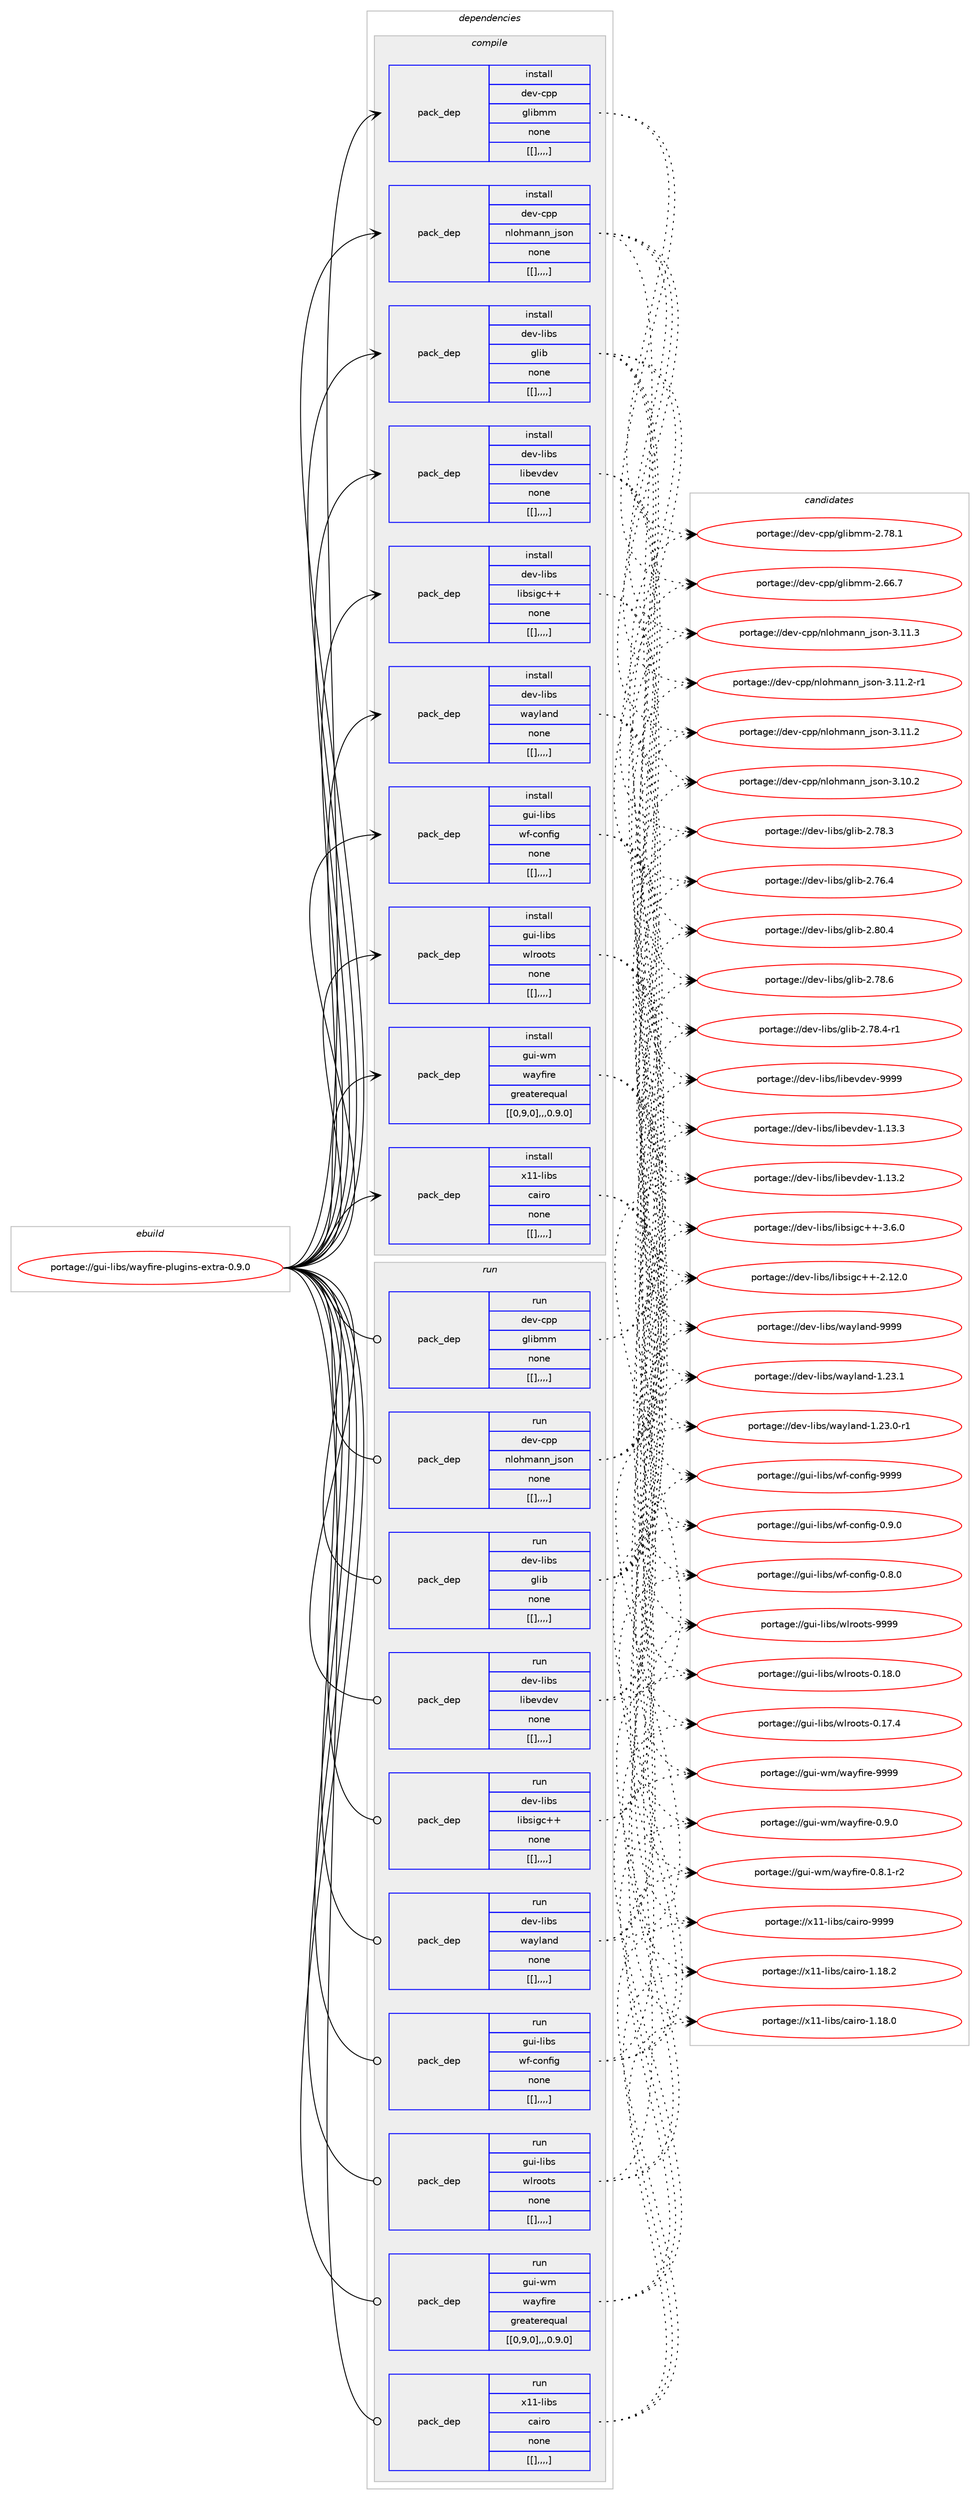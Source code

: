 digraph prolog {

# *************
# Graph options
# *************

newrank=true;
concentrate=true;
compound=true;
graph [rankdir=LR,fontname=Helvetica,fontsize=10,ranksep=1.5];#, ranksep=2.5, nodesep=0.2];
edge  [arrowhead=vee];
node  [fontname=Helvetica,fontsize=10];

# **********
# The ebuild
# **********

subgraph cluster_leftcol {
color=gray;
label=<<i>ebuild</i>>;
id [label="portage://gui-libs/wayfire-plugins-extra-0.9.0", color=red, width=4, href="../gui-libs/wayfire-plugins-extra-0.9.0.svg"];
}

# ****************
# The dependencies
# ****************

subgraph cluster_midcol {
color=gray;
label=<<i>dependencies</i>>;
subgraph cluster_compile {
fillcolor="#eeeeee";
style=filled;
label=<<i>compile</i>>;
subgraph pack178613 {
dependency248584 [label=<<TABLE BORDER="0" CELLBORDER="1" CELLSPACING="0" CELLPADDING="4" WIDTH="220"><TR><TD ROWSPAN="6" CELLPADDING="30">pack_dep</TD></TR><TR><TD WIDTH="110">install</TD></TR><TR><TD>dev-cpp</TD></TR><TR><TD>glibmm</TD></TR><TR><TD>none</TD></TR><TR><TD>[[],,,,]</TD></TR></TABLE>>, shape=none, color=blue];
}
id:e -> dependency248584:w [weight=20,style="solid",arrowhead="vee"];
subgraph pack178614 {
dependency248585 [label=<<TABLE BORDER="0" CELLBORDER="1" CELLSPACING="0" CELLPADDING="4" WIDTH="220"><TR><TD ROWSPAN="6" CELLPADDING="30">pack_dep</TD></TR><TR><TD WIDTH="110">install</TD></TR><TR><TD>dev-cpp</TD></TR><TR><TD>nlohmann_json</TD></TR><TR><TD>none</TD></TR><TR><TD>[[],,,,]</TD></TR></TABLE>>, shape=none, color=blue];
}
id:e -> dependency248585:w [weight=20,style="solid",arrowhead="vee"];
subgraph pack178615 {
dependency248586 [label=<<TABLE BORDER="0" CELLBORDER="1" CELLSPACING="0" CELLPADDING="4" WIDTH="220"><TR><TD ROWSPAN="6" CELLPADDING="30">pack_dep</TD></TR><TR><TD WIDTH="110">install</TD></TR><TR><TD>dev-libs</TD></TR><TR><TD>glib</TD></TR><TR><TD>none</TD></TR><TR><TD>[[],,,,]</TD></TR></TABLE>>, shape=none, color=blue];
}
id:e -> dependency248586:w [weight=20,style="solid",arrowhead="vee"];
subgraph pack178616 {
dependency248587 [label=<<TABLE BORDER="0" CELLBORDER="1" CELLSPACING="0" CELLPADDING="4" WIDTH="220"><TR><TD ROWSPAN="6" CELLPADDING="30">pack_dep</TD></TR><TR><TD WIDTH="110">install</TD></TR><TR><TD>dev-libs</TD></TR><TR><TD>libevdev</TD></TR><TR><TD>none</TD></TR><TR><TD>[[],,,,]</TD></TR></TABLE>>, shape=none, color=blue];
}
id:e -> dependency248587:w [weight=20,style="solid",arrowhead="vee"];
subgraph pack178617 {
dependency248588 [label=<<TABLE BORDER="0" CELLBORDER="1" CELLSPACING="0" CELLPADDING="4" WIDTH="220"><TR><TD ROWSPAN="6" CELLPADDING="30">pack_dep</TD></TR><TR><TD WIDTH="110">install</TD></TR><TR><TD>dev-libs</TD></TR><TR><TD>libsigc++</TD></TR><TR><TD>none</TD></TR><TR><TD>[[],,,,]</TD></TR></TABLE>>, shape=none, color=blue];
}
id:e -> dependency248588:w [weight=20,style="solid",arrowhead="vee"];
subgraph pack178618 {
dependency248589 [label=<<TABLE BORDER="0" CELLBORDER="1" CELLSPACING="0" CELLPADDING="4" WIDTH="220"><TR><TD ROWSPAN="6" CELLPADDING="30">pack_dep</TD></TR><TR><TD WIDTH="110">install</TD></TR><TR><TD>dev-libs</TD></TR><TR><TD>wayland</TD></TR><TR><TD>none</TD></TR><TR><TD>[[],,,,]</TD></TR></TABLE>>, shape=none, color=blue];
}
id:e -> dependency248589:w [weight=20,style="solid",arrowhead="vee"];
subgraph pack178619 {
dependency248590 [label=<<TABLE BORDER="0" CELLBORDER="1" CELLSPACING="0" CELLPADDING="4" WIDTH="220"><TR><TD ROWSPAN="6" CELLPADDING="30">pack_dep</TD></TR><TR><TD WIDTH="110">install</TD></TR><TR><TD>gui-libs</TD></TR><TR><TD>wf-config</TD></TR><TR><TD>none</TD></TR><TR><TD>[[],,,,]</TD></TR></TABLE>>, shape=none, color=blue];
}
id:e -> dependency248590:w [weight=20,style="solid",arrowhead="vee"];
subgraph pack178620 {
dependency248591 [label=<<TABLE BORDER="0" CELLBORDER="1" CELLSPACING="0" CELLPADDING="4" WIDTH="220"><TR><TD ROWSPAN="6" CELLPADDING="30">pack_dep</TD></TR><TR><TD WIDTH="110">install</TD></TR><TR><TD>gui-libs</TD></TR><TR><TD>wlroots</TD></TR><TR><TD>none</TD></TR><TR><TD>[[],,,,]</TD></TR></TABLE>>, shape=none, color=blue];
}
id:e -> dependency248591:w [weight=20,style="solid",arrowhead="vee"];
subgraph pack178621 {
dependency248592 [label=<<TABLE BORDER="0" CELLBORDER="1" CELLSPACING="0" CELLPADDING="4" WIDTH="220"><TR><TD ROWSPAN="6" CELLPADDING="30">pack_dep</TD></TR><TR><TD WIDTH="110">install</TD></TR><TR><TD>gui-wm</TD></TR><TR><TD>wayfire</TD></TR><TR><TD>greaterequal</TD></TR><TR><TD>[[0,9,0],,,0.9.0]</TD></TR></TABLE>>, shape=none, color=blue];
}
id:e -> dependency248592:w [weight=20,style="solid",arrowhead="vee"];
subgraph pack178622 {
dependency248593 [label=<<TABLE BORDER="0" CELLBORDER="1" CELLSPACING="0" CELLPADDING="4" WIDTH="220"><TR><TD ROWSPAN="6" CELLPADDING="30">pack_dep</TD></TR><TR><TD WIDTH="110">install</TD></TR><TR><TD>x11-libs</TD></TR><TR><TD>cairo</TD></TR><TR><TD>none</TD></TR><TR><TD>[[],,,,]</TD></TR></TABLE>>, shape=none, color=blue];
}
id:e -> dependency248593:w [weight=20,style="solid",arrowhead="vee"];
}
subgraph cluster_compileandrun {
fillcolor="#eeeeee";
style=filled;
label=<<i>compile and run</i>>;
}
subgraph cluster_run {
fillcolor="#eeeeee";
style=filled;
label=<<i>run</i>>;
subgraph pack178623 {
dependency248594 [label=<<TABLE BORDER="0" CELLBORDER="1" CELLSPACING="0" CELLPADDING="4" WIDTH="220"><TR><TD ROWSPAN="6" CELLPADDING="30">pack_dep</TD></TR><TR><TD WIDTH="110">run</TD></TR><TR><TD>dev-cpp</TD></TR><TR><TD>glibmm</TD></TR><TR><TD>none</TD></TR><TR><TD>[[],,,,]</TD></TR></TABLE>>, shape=none, color=blue];
}
id:e -> dependency248594:w [weight=20,style="solid",arrowhead="odot"];
subgraph pack178624 {
dependency248595 [label=<<TABLE BORDER="0" CELLBORDER="1" CELLSPACING="0" CELLPADDING="4" WIDTH="220"><TR><TD ROWSPAN="6" CELLPADDING="30">pack_dep</TD></TR><TR><TD WIDTH="110">run</TD></TR><TR><TD>dev-cpp</TD></TR><TR><TD>nlohmann_json</TD></TR><TR><TD>none</TD></TR><TR><TD>[[],,,,]</TD></TR></TABLE>>, shape=none, color=blue];
}
id:e -> dependency248595:w [weight=20,style="solid",arrowhead="odot"];
subgraph pack178625 {
dependency248596 [label=<<TABLE BORDER="0" CELLBORDER="1" CELLSPACING="0" CELLPADDING="4" WIDTH="220"><TR><TD ROWSPAN="6" CELLPADDING="30">pack_dep</TD></TR><TR><TD WIDTH="110">run</TD></TR><TR><TD>dev-libs</TD></TR><TR><TD>glib</TD></TR><TR><TD>none</TD></TR><TR><TD>[[],,,,]</TD></TR></TABLE>>, shape=none, color=blue];
}
id:e -> dependency248596:w [weight=20,style="solid",arrowhead="odot"];
subgraph pack178626 {
dependency248597 [label=<<TABLE BORDER="0" CELLBORDER="1" CELLSPACING="0" CELLPADDING="4" WIDTH="220"><TR><TD ROWSPAN="6" CELLPADDING="30">pack_dep</TD></TR><TR><TD WIDTH="110">run</TD></TR><TR><TD>dev-libs</TD></TR><TR><TD>libevdev</TD></TR><TR><TD>none</TD></TR><TR><TD>[[],,,,]</TD></TR></TABLE>>, shape=none, color=blue];
}
id:e -> dependency248597:w [weight=20,style="solid",arrowhead="odot"];
subgraph pack178627 {
dependency248598 [label=<<TABLE BORDER="0" CELLBORDER="1" CELLSPACING="0" CELLPADDING="4" WIDTH="220"><TR><TD ROWSPAN="6" CELLPADDING="30">pack_dep</TD></TR><TR><TD WIDTH="110">run</TD></TR><TR><TD>dev-libs</TD></TR><TR><TD>libsigc++</TD></TR><TR><TD>none</TD></TR><TR><TD>[[],,,,]</TD></TR></TABLE>>, shape=none, color=blue];
}
id:e -> dependency248598:w [weight=20,style="solid",arrowhead="odot"];
subgraph pack178628 {
dependency248599 [label=<<TABLE BORDER="0" CELLBORDER="1" CELLSPACING="0" CELLPADDING="4" WIDTH="220"><TR><TD ROWSPAN="6" CELLPADDING="30">pack_dep</TD></TR><TR><TD WIDTH="110">run</TD></TR><TR><TD>dev-libs</TD></TR><TR><TD>wayland</TD></TR><TR><TD>none</TD></TR><TR><TD>[[],,,,]</TD></TR></TABLE>>, shape=none, color=blue];
}
id:e -> dependency248599:w [weight=20,style="solid",arrowhead="odot"];
subgraph pack178629 {
dependency248600 [label=<<TABLE BORDER="0" CELLBORDER="1" CELLSPACING="0" CELLPADDING="4" WIDTH="220"><TR><TD ROWSPAN="6" CELLPADDING="30">pack_dep</TD></TR><TR><TD WIDTH="110">run</TD></TR><TR><TD>gui-libs</TD></TR><TR><TD>wf-config</TD></TR><TR><TD>none</TD></TR><TR><TD>[[],,,,]</TD></TR></TABLE>>, shape=none, color=blue];
}
id:e -> dependency248600:w [weight=20,style="solid",arrowhead="odot"];
subgraph pack178630 {
dependency248601 [label=<<TABLE BORDER="0" CELLBORDER="1" CELLSPACING="0" CELLPADDING="4" WIDTH="220"><TR><TD ROWSPAN="6" CELLPADDING="30">pack_dep</TD></TR><TR><TD WIDTH="110">run</TD></TR><TR><TD>gui-libs</TD></TR><TR><TD>wlroots</TD></TR><TR><TD>none</TD></TR><TR><TD>[[],,,,]</TD></TR></TABLE>>, shape=none, color=blue];
}
id:e -> dependency248601:w [weight=20,style="solid",arrowhead="odot"];
subgraph pack178631 {
dependency248602 [label=<<TABLE BORDER="0" CELLBORDER="1" CELLSPACING="0" CELLPADDING="4" WIDTH="220"><TR><TD ROWSPAN="6" CELLPADDING="30">pack_dep</TD></TR><TR><TD WIDTH="110">run</TD></TR><TR><TD>gui-wm</TD></TR><TR><TD>wayfire</TD></TR><TR><TD>greaterequal</TD></TR><TR><TD>[[0,9,0],,,0.9.0]</TD></TR></TABLE>>, shape=none, color=blue];
}
id:e -> dependency248602:w [weight=20,style="solid",arrowhead="odot"];
subgraph pack178632 {
dependency248603 [label=<<TABLE BORDER="0" CELLBORDER="1" CELLSPACING="0" CELLPADDING="4" WIDTH="220"><TR><TD ROWSPAN="6" CELLPADDING="30">pack_dep</TD></TR><TR><TD WIDTH="110">run</TD></TR><TR><TD>x11-libs</TD></TR><TR><TD>cairo</TD></TR><TR><TD>none</TD></TR><TR><TD>[[],,,,]</TD></TR></TABLE>>, shape=none, color=blue];
}
id:e -> dependency248603:w [weight=20,style="solid",arrowhead="odot"];
}
}

# **************
# The candidates
# **************

subgraph cluster_choices {
rank=same;
color=gray;
label=<<i>candidates</i>>;

subgraph choice178613 {
color=black;
nodesep=1;
choice1001011184599112112471031081059810910945504655564649 [label="portage://dev-cpp/glibmm-2.78.1", color=red, width=4,href="../dev-cpp/glibmm-2.78.1.svg"];
choice1001011184599112112471031081059810910945504654544655 [label="portage://dev-cpp/glibmm-2.66.7", color=red, width=4,href="../dev-cpp/glibmm-2.66.7.svg"];
dependency248584:e -> choice1001011184599112112471031081059810910945504655564649:w [style=dotted,weight="100"];
dependency248584:e -> choice1001011184599112112471031081059810910945504654544655:w [style=dotted,weight="100"];
}
subgraph choice178614 {
color=black;
nodesep=1;
choice100101118459911211247110108111104109971101109510611511111045514649494651 [label="portage://dev-cpp/nlohmann_json-3.11.3", color=red, width=4,href="../dev-cpp/nlohmann_json-3.11.3.svg"];
choice1001011184599112112471101081111041099711011095106115111110455146494946504511449 [label="portage://dev-cpp/nlohmann_json-3.11.2-r1", color=red, width=4,href="../dev-cpp/nlohmann_json-3.11.2-r1.svg"];
choice100101118459911211247110108111104109971101109510611511111045514649494650 [label="portage://dev-cpp/nlohmann_json-3.11.2", color=red, width=4,href="../dev-cpp/nlohmann_json-3.11.2.svg"];
choice100101118459911211247110108111104109971101109510611511111045514649484650 [label="portage://dev-cpp/nlohmann_json-3.10.2", color=red, width=4,href="../dev-cpp/nlohmann_json-3.10.2.svg"];
dependency248585:e -> choice100101118459911211247110108111104109971101109510611511111045514649494651:w [style=dotted,weight="100"];
dependency248585:e -> choice1001011184599112112471101081111041099711011095106115111110455146494946504511449:w [style=dotted,weight="100"];
dependency248585:e -> choice100101118459911211247110108111104109971101109510611511111045514649494650:w [style=dotted,weight="100"];
dependency248585:e -> choice100101118459911211247110108111104109971101109510611511111045514649484650:w [style=dotted,weight="100"];
}
subgraph choice178615 {
color=black;
nodesep=1;
choice1001011184510810598115471031081059845504656484652 [label="portage://dev-libs/glib-2.80.4", color=red, width=4,href="../dev-libs/glib-2.80.4.svg"];
choice1001011184510810598115471031081059845504655564654 [label="portage://dev-libs/glib-2.78.6", color=red, width=4,href="../dev-libs/glib-2.78.6.svg"];
choice10010111845108105981154710310810598455046555646524511449 [label="portage://dev-libs/glib-2.78.4-r1", color=red, width=4,href="../dev-libs/glib-2.78.4-r1.svg"];
choice1001011184510810598115471031081059845504655564651 [label="portage://dev-libs/glib-2.78.3", color=red, width=4,href="../dev-libs/glib-2.78.3.svg"];
choice1001011184510810598115471031081059845504655544652 [label="portage://dev-libs/glib-2.76.4", color=red, width=4,href="../dev-libs/glib-2.76.4.svg"];
dependency248586:e -> choice1001011184510810598115471031081059845504656484652:w [style=dotted,weight="100"];
dependency248586:e -> choice1001011184510810598115471031081059845504655564654:w [style=dotted,weight="100"];
dependency248586:e -> choice10010111845108105981154710310810598455046555646524511449:w [style=dotted,weight="100"];
dependency248586:e -> choice1001011184510810598115471031081059845504655564651:w [style=dotted,weight="100"];
dependency248586:e -> choice1001011184510810598115471031081059845504655544652:w [style=dotted,weight="100"];
}
subgraph choice178616 {
color=black;
nodesep=1;
choice100101118451081059811547108105981011181001011184557575757 [label="portage://dev-libs/libevdev-9999", color=red, width=4,href="../dev-libs/libevdev-9999.svg"];
choice1001011184510810598115471081059810111810010111845494649514651 [label="portage://dev-libs/libevdev-1.13.3", color=red, width=4,href="../dev-libs/libevdev-1.13.3.svg"];
choice1001011184510810598115471081059810111810010111845494649514650 [label="portage://dev-libs/libevdev-1.13.2", color=red, width=4,href="../dev-libs/libevdev-1.13.2.svg"];
dependency248587:e -> choice100101118451081059811547108105981011181001011184557575757:w [style=dotted,weight="100"];
dependency248587:e -> choice1001011184510810598115471081059810111810010111845494649514651:w [style=dotted,weight="100"];
dependency248587:e -> choice1001011184510810598115471081059810111810010111845494649514650:w [style=dotted,weight="100"];
}
subgraph choice178617 {
color=black;
nodesep=1;
choice10010111845108105981154710810598115105103994343455146544648 [label="portage://dev-libs/libsigc++-3.6.0", color=red, width=4,href="../dev-libs/libsigc++-3.6.0.svg"];
choice1001011184510810598115471081059811510510399434345504649504648 [label="portage://dev-libs/libsigc++-2.12.0", color=red, width=4,href="../dev-libs/libsigc++-2.12.0.svg"];
dependency248588:e -> choice10010111845108105981154710810598115105103994343455146544648:w [style=dotted,weight="100"];
dependency248588:e -> choice1001011184510810598115471081059811510510399434345504649504648:w [style=dotted,weight="100"];
}
subgraph choice178618 {
color=black;
nodesep=1;
choice10010111845108105981154711997121108971101004557575757 [label="portage://dev-libs/wayland-9999", color=red, width=4,href="../dev-libs/wayland-9999.svg"];
choice100101118451081059811547119971211089711010045494650514649 [label="portage://dev-libs/wayland-1.23.1", color=red, width=4,href="../dev-libs/wayland-1.23.1.svg"];
choice1001011184510810598115471199712110897110100454946505146484511449 [label="portage://dev-libs/wayland-1.23.0-r1", color=red, width=4,href="../dev-libs/wayland-1.23.0-r1.svg"];
dependency248589:e -> choice10010111845108105981154711997121108971101004557575757:w [style=dotted,weight="100"];
dependency248589:e -> choice100101118451081059811547119971211089711010045494650514649:w [style=dotted,weight="100"];
dependency248589:e -> choice1001011184510810598115471199712110897110100454946505146484511449:w [style=dotted,weight="100"];
}
subgraph choice178619 {
color=black;
nodesep=1;
choice10311710545108105981154711910245991111101021051034557575757 [label="portage://gui-libs/wf-config-9999", color=red, width=4,href="../gui-libs/wf-config-9999.svg"];
choice1031171054510810598115471191024599111110102105103454846574648 [label="portage://gui-libs/wf-config-0.9.0", color=red, width=4,href="../gui-libs/wf-config-0.9.0.svg"];
choice1031171054510810598115471191024599111110102105103454846564648 [label="portage://gui-libs/wf-config-0.8.0", color=red, width=4,href="../gui-libs/wf-config-0.8.0.svg"];
dependency248590:e -> choice10311710545108105981154711910245991111101021051034557575757:w [style=dotted,weight="100"];
dependency248590:e -> choice1031171054510810598115471191024599111110102105103454846574648:w [style=dotted,weight="100"];
dependency248590:e -> choice1031171054510810598115471191024599111110102105103454846564648:w [style=dotted,weight="100"];
}
subgraph choice178620 {
color=black;
nodesep=1;
choice1031171054510810598115471191081141111111161154557575757 [label="portage://gui-libs/wlroots-9999", color=red, width=4,href="../gui-libs/wlroots-9999.svg"];
choice10311710545108105981154711910811411111111611545484649564648 [label="portage://gui-libs/wlroots-0.18.0", color=red, width=4,href="../gui-libs/wlroots-0.18.0.svg"];
choice10311710545108105981154711910811411111111611545484649554652 [label="portage://gui-libs/wlroots-0.17.4", color=red, width=4,href="../gui-libs/wlroots-0.17.4.svg"];
dependency248591:e -> choice1031171054510810598115471191081141111111161154557575757:w [style=dotted,weight="100"];
dependency248591:e -> choice10311710545108105981154711910811411111111611545484649564648:w [style=dotted,weight="100"];
dependency248591:e -> choice10311710545108105981154711910811411111111611545484649554652:w [style=dotted,weight="100"];
}
subgraph choice178621 {
color=black;
nodesep=1;
choice1031171054511910947119971211021051141014557575757 [label="portage://gui-wm/wayfire-9999", color=red, width=4,href="../gui-wm/wayfire-9999.svg"];
choice103117105451191094711997121102105114101454846574648 [label="portage://gui-wm/wayfire-0.9.0", color=red, width=4,href="../gui-wm/wayfire-0.9.0.svg"];
choice1031171054511910947119971211021051141014548465646494511450 [label="portage://gui-wm/wayfire-0.8.1-r2", color=red, width=4,href="../gui-wm/wayfire-0.8.1-r2.svg"];
dependency248592:e -> choice1031171054511910947119971211021051141014557575757:w [style=dotted,weight="100"];
dependency248592:e -> choice103117105451191094711997121102105114101454846574648:w [style=dotted,weight="100"];
dependency248592:e -> choice1031171054511910947119971211021051141014548465646494511450:w [style=dotted,weight="100"];
}
subgraph choice178622 {
color=black;
nodesep=1;
choice120494945108105981154799971051141114557575757 [label="portage://x11-libs/cairo-9999", color=red, width=4,href="../x11-libs/cairo-9999.svg"];
choice1204949451081059811547999710511411145494649564650 [label="portage://x11-libs/cairo-1.18.2", color=red, width=4,href="../x11-libs/cairo-1.18.2.svg"];
choice1204949451081059811547999710511411145494649564648 [label="portage://x11-libs/cairo-1.18.0", color=red, width=4,href="../x11-libs/cairo-1.18.0.svg"];
dependency248593:e -> choice120494945108105981154799971051141114557575757:w [style=dotted,weight="100"];
dependency248593:e -> choice1204949451081059811547999710511411145494649564650:w [style=dotted,weight="100"];
dependency248593:e -> choice1204949451081059811547999710511411145494649564648:w [style=dotted,weight="100"];
}
subgraph choice178623 {
color=black;
nodesep=1;
choice1001011184599112112471031081059810910945504655564649 [label="portage://dev-cpp/glibmm-2.78.1", color=red, width=4,href="../dev-cpp/glibmm-2.78.1.svg"];
choice1001011184599112112471031081059810910945504654544655 [label="portage://dev-cpp/glibmm-2.66.7", color=red, width=4,href="../dev-cpp/glibmm-2.66.7.svg"];
dependency248594:e -> choice1001011184599112112471031081059810910945504655564649:w [style=dotted,weight="100"];
dependency248594:e -> choice1001011184599112112471031081059810910945504654544655:w [style=dotted,weight="100"];
}
subgraph choice178624 {
color=black;
nodesep=1;
choice100101118459911211247110108111104109971101109510611511111045514649494651 [label="portage://dev-cpp/nlohmann_json-3.11.3", color=red, width=4,href="../dev-cpp/nlohmann_json-3.11.3.svg"];
choice1001011184599112112471101081111041099711011095106115111110455146494946504511449 [label="portage://dev-cpp/nlohmann_json-3.11.2-r1", color=red, width=4,href="../dev-cpp/nlohmann_json-3.11.2-r1.svg"];
choice100101118459911211247110108111104109971101109510611511111045514649494650 [label="portage://dev-cpp/nlohmann_json-3.11.2", color=red, width=4,href="../dev-cpp/nlohmann_json-3.11.2.svg"];
choice100101118459911211247110108111104109971101109510611511111045514649484650 [label="portage://dev-cpp/nlohmann_json-3.10.2", color=red, width=4,href="../dev-cpp/nlohmann_json-3.10.2.svg"];
dependency248595:e -> choice100101118459911211247110108111104109971101109510611511111045514649494651:w [style=dotted,weight="100"];
dependency248595:e -> choice1001011184599112112471101081111041099711011095106115111110455146494946504511449:w [style=dotted,weight="100"];
dependency248595:e -> choice100101118459911211247110108111104109971101109510611511111045514649494650:w [style=dotted,weight="100"];
dependency248595:e -> choice100101118459911211247110108111104109971101109510611511111045514649484650:w [style=dotted,weight="100"];
}
subgraph choice178625 {
color=black;
nodesep=1;
choice1001011184510810598115471031081059845504656484652 [label="portage://dev-libs/glib-2.80.4", color=red, width=4,href="../dev-libs/glib-2.80.4.svg"];
choice1001011184510810598115471031081059845504655564654 [label="portage://dev-libs/glib-2.78.6", color=red, width=4,href="../dev-libs/glib-2.78.6.svg"];
choice10010111845108105981154710310810598455046555646524511449 [label="portage://dev-libs/glib-2.78.4-r1", color=red, width=4,href="../dev-libs/glib-2.78.4-r1.svg"];
choice1001011184510810598115471031081059845504655564651 [label="portage://dev-libs/glib-2.78.3", color=red, width=4,href="../dev-libs/glib-2.78.3.svg"];
choice1001011184510810598115471031081059845504655544652 [label="portage://dev-libs/glib-2.76.4", color=red, width=4,href="../dev-libs/glib-2.76.4.svg"];
dependency248596:e -> choice1001011184510810598115471031081059845504656484652:w [style=dotted,weight="100"];
dependency248596:e -> choice1001011184510810598115471031081059845504655564654:w [style=dotted,weight="100"];
dependency248596:e -> choice10010111845108105981154710310810598455046555646524511449:w [style=dotted,weight="100"];
dependency248596:e -> choice1001011184510810598115471031081059845504655564651:w [style=dotted,weight="100"];
dependency248596:e -> choice1001011184510810598115471031081059845504655544652:w [style=dotted,weight="100"];
}
subgraph choice178626 {
color=black;
nodesep=1;
choice100101118451081059811547108105981011181001011184557575757 [label="portage://dev-libs/libevdev-9999", color=red, width=4,href="../dev-libs/libevdev-9999.svg"];
choice1001011184510810598115471081059810111810010111845494649514651 [label="portage://dev-libs/libevdev-1.13.3", color=red, width=4,href="../dev-libs/libevdev-1.13.3.svg"];
choice1001011184510810598115471081059810111810010111845494649514650 [label="portage://dev-libs/libevdev-1.13.2", color=red, width=4,href="../dev-libs/libevdev-1.13.2.svg"];
dependency248597:e -> choice100101118451081059811547108105981011181001011184557575757:w [style=dotted,weight="100"];
dependency248597:e -> choice1001011184510810598115471081059810111810010111845494649514651:w [style=dotted,weight="100"];
dependency248597:e -> choice1001011184510810598115471081059810111810010111845494649514650:w [style=dotted,weight="100"];
}
subgraph choice178627 {
color=black;
nodesep=1;
choice10010111845108105981154710810598115105103994343455146544648 [label="portage://dev-libs/libsigc++-3.6.0", color=red, width=4,href="../dev-libs/libsigc++-3.6.0.svg"];
choice1001011184510810598115471081059811510510399434345504649504648 [label="portage://dev-libs/libsigc++-2.12.0", color=red, width=4,href="../dev-libs/libsigc++-2.12.0.svg"];
dependency248598:e -> choice10010111845108105981154710810598115105103994343455146544648:w [style=dotted,weight="100"];
dependency248598:e -> choice1001011184510810598115471081059811510510399434345504649504648:w [style=dotted,weight="100"];
}
subgraph choice178628 {
color=black;
nodesep=1;
choice10010111845108105981154711997121108971101004557575757 [label="portage://dev-libs/wayland-9999", color=red, width=4,href="../dev-libs/wayland-9999.svg"];
choice100101118451081059811547119971211089711010045494650514649 [label="portage://dev-libs/wayland-1.23.1", color=red, width=4,href="../dev-libs/wayland-1.23.1.svg"];
choice1001011184510810598115471199712110897110100454946505146484511449 [label="portage://dev-libs/wayland-1.23.0-r1", color=red, width=4,href="../dev-libs/wayland-1.23.0-r1.svg"];
dependency248599:e -> choice10010111845108105981154711997121108971101004557575757:w [style=dotted,weight="100"];
dependency248599:e -> choice100101118451081059811547119971211089711010045494650514649:w [style=dotted,weight="100"];
dependency248599:e -> choice1001011184510810598115471199712110897110100454946505146484511449:w [style=dotted,weight="100"];
}
subgraph choice178629 {
color=black;
nodesep=1;
choice10311710545108105981154711910245991111101021051034557575757 [label="portage://gui-libs/wf-config-9999", color=red, width=4,href="../gui-libs/wf-config-9999.svg"];
choice1031171054510810598115471191024599111110102105103454846574648 [label="portage://gui-libs/wf-config-0.9.0", color=red, width=4,href="../gui-libs/wf-config-0.9.0.svg"];
choice1031171054510810598115471191024599111110102105103454846564648 [label="portage://gui-libs/wf-config-0.8.0", color=red, width=4,href="../gui-libs/wf-config-0.8.0.svg"];
dependency248600:e -> choice10311710545108105981154711910245991111101021051034557575757:w [style=dotted,weight="100"];
dependency248600:e -> choice1031171054510810598115471191024599111110102105103454846574648:w [style=dotted,weight="100"];
dependency248600:e -> choice1031171054510810598115471191024599111110102105103454846564648:w [style=dotted,weight="100"];
}
subgraph choice178630 {
color=black;
nodesep=1;
choice1031171054510810598115471191081141111111161154557575757 [label="portage://gui-libs/wlroots-9999", color=red, width=4,href="../gui-libs/wlroots-9999.svg"];
choice10311710545108105981154711910811411111111611545484649564648 [label="portage://gui-libs/wlroots-0.18.0", color=red, width=4,href="../gui-libs/wlroots-0.18.0.svg"];
choice10311710545108105981154711910811411111111611545484649554652 [label="portage://gui-libs/wlroots-0.17.4", color=red, width=4,href="../gui-libs/wlroots-0.17.4.svg"];
dependency248601:e -> choice1031171054510810598115471191081141111111161154557575757:w [style=dotted,weight="100"];
dependency248601:e -> choice10311710545108105981154711910811411111111611545484649564648:w [style=dotted,weight="100"];
dependency248601:e -> choice10311710545108105981154711910811411111111611545484649554652:w [style=dotted,weight="100"];
}
subgraph choice178631 {
color=black;
nodesep=1;
choice1031171054511910947119971211021051141014557575757 [label="portage://gui-wm/wayfire-9999", color=red, width=4,href="../gui-wm/wayfire-9999.svg"];
choice103117105451191094711997121102105114101454846574648 [label="portage://gui-wm/wayfire-0.9.0", color=red, width=4,href="../gui-wm/wayfire-0.9.0.svg"];
choice1031171054511910947119971211021051141014548465646494511450 [label="portage://gui-wm/wayfire-0.8.1-r2", color=red, width=4,href="../gui-wm/wayfire-0.8.1-r2.svg"];
dependency248602:e -> choice1031171054511910947119971211021051141014557575757:w [style=dotted,weight="100"];
dependency248602:e -> choice103117105451191094711997121102105114101454846574648:w [style=dotted,weight="100"];
dependency248602:e -> choice1031171054511910947119971211021051141014548465646494511450:w [style=dotted,weight="100"];
}
subgraph choice178632 {
color=black;
nodesep=1;
choice120494945108105981154799971051141114557575757 [label="portage://x11-libs/cairo-9999", color=red, width=4,href="../x11-libs/cairo-9999.svg"];
choice1204949451081059811547999710511411145494649564650 [label="portage://x11-libs/cairo-1.18.2", color=red, width=4,href="../x11-libs/cairo-1.18.2.svg"];
choice1204949451081059811547999710511411145494649564648 [label="portage://x11-libs/cairo-1.18.0", color=red, width=4,href="../x11-libs/cairo-1.18.0.svg"];
dependency248603:e -> choice120494945108105981154799971051141114557575757:w [style=dotted,weight="100"];
dependency248603:e -> choice1204949451081059811547999710511411145494649564650:w [style=dotted,weight="100"];
dependency248603:e -> choice1204949451081059811547999710511411145494649564648:w [style=dotted,weight="100"];
}
}

}
